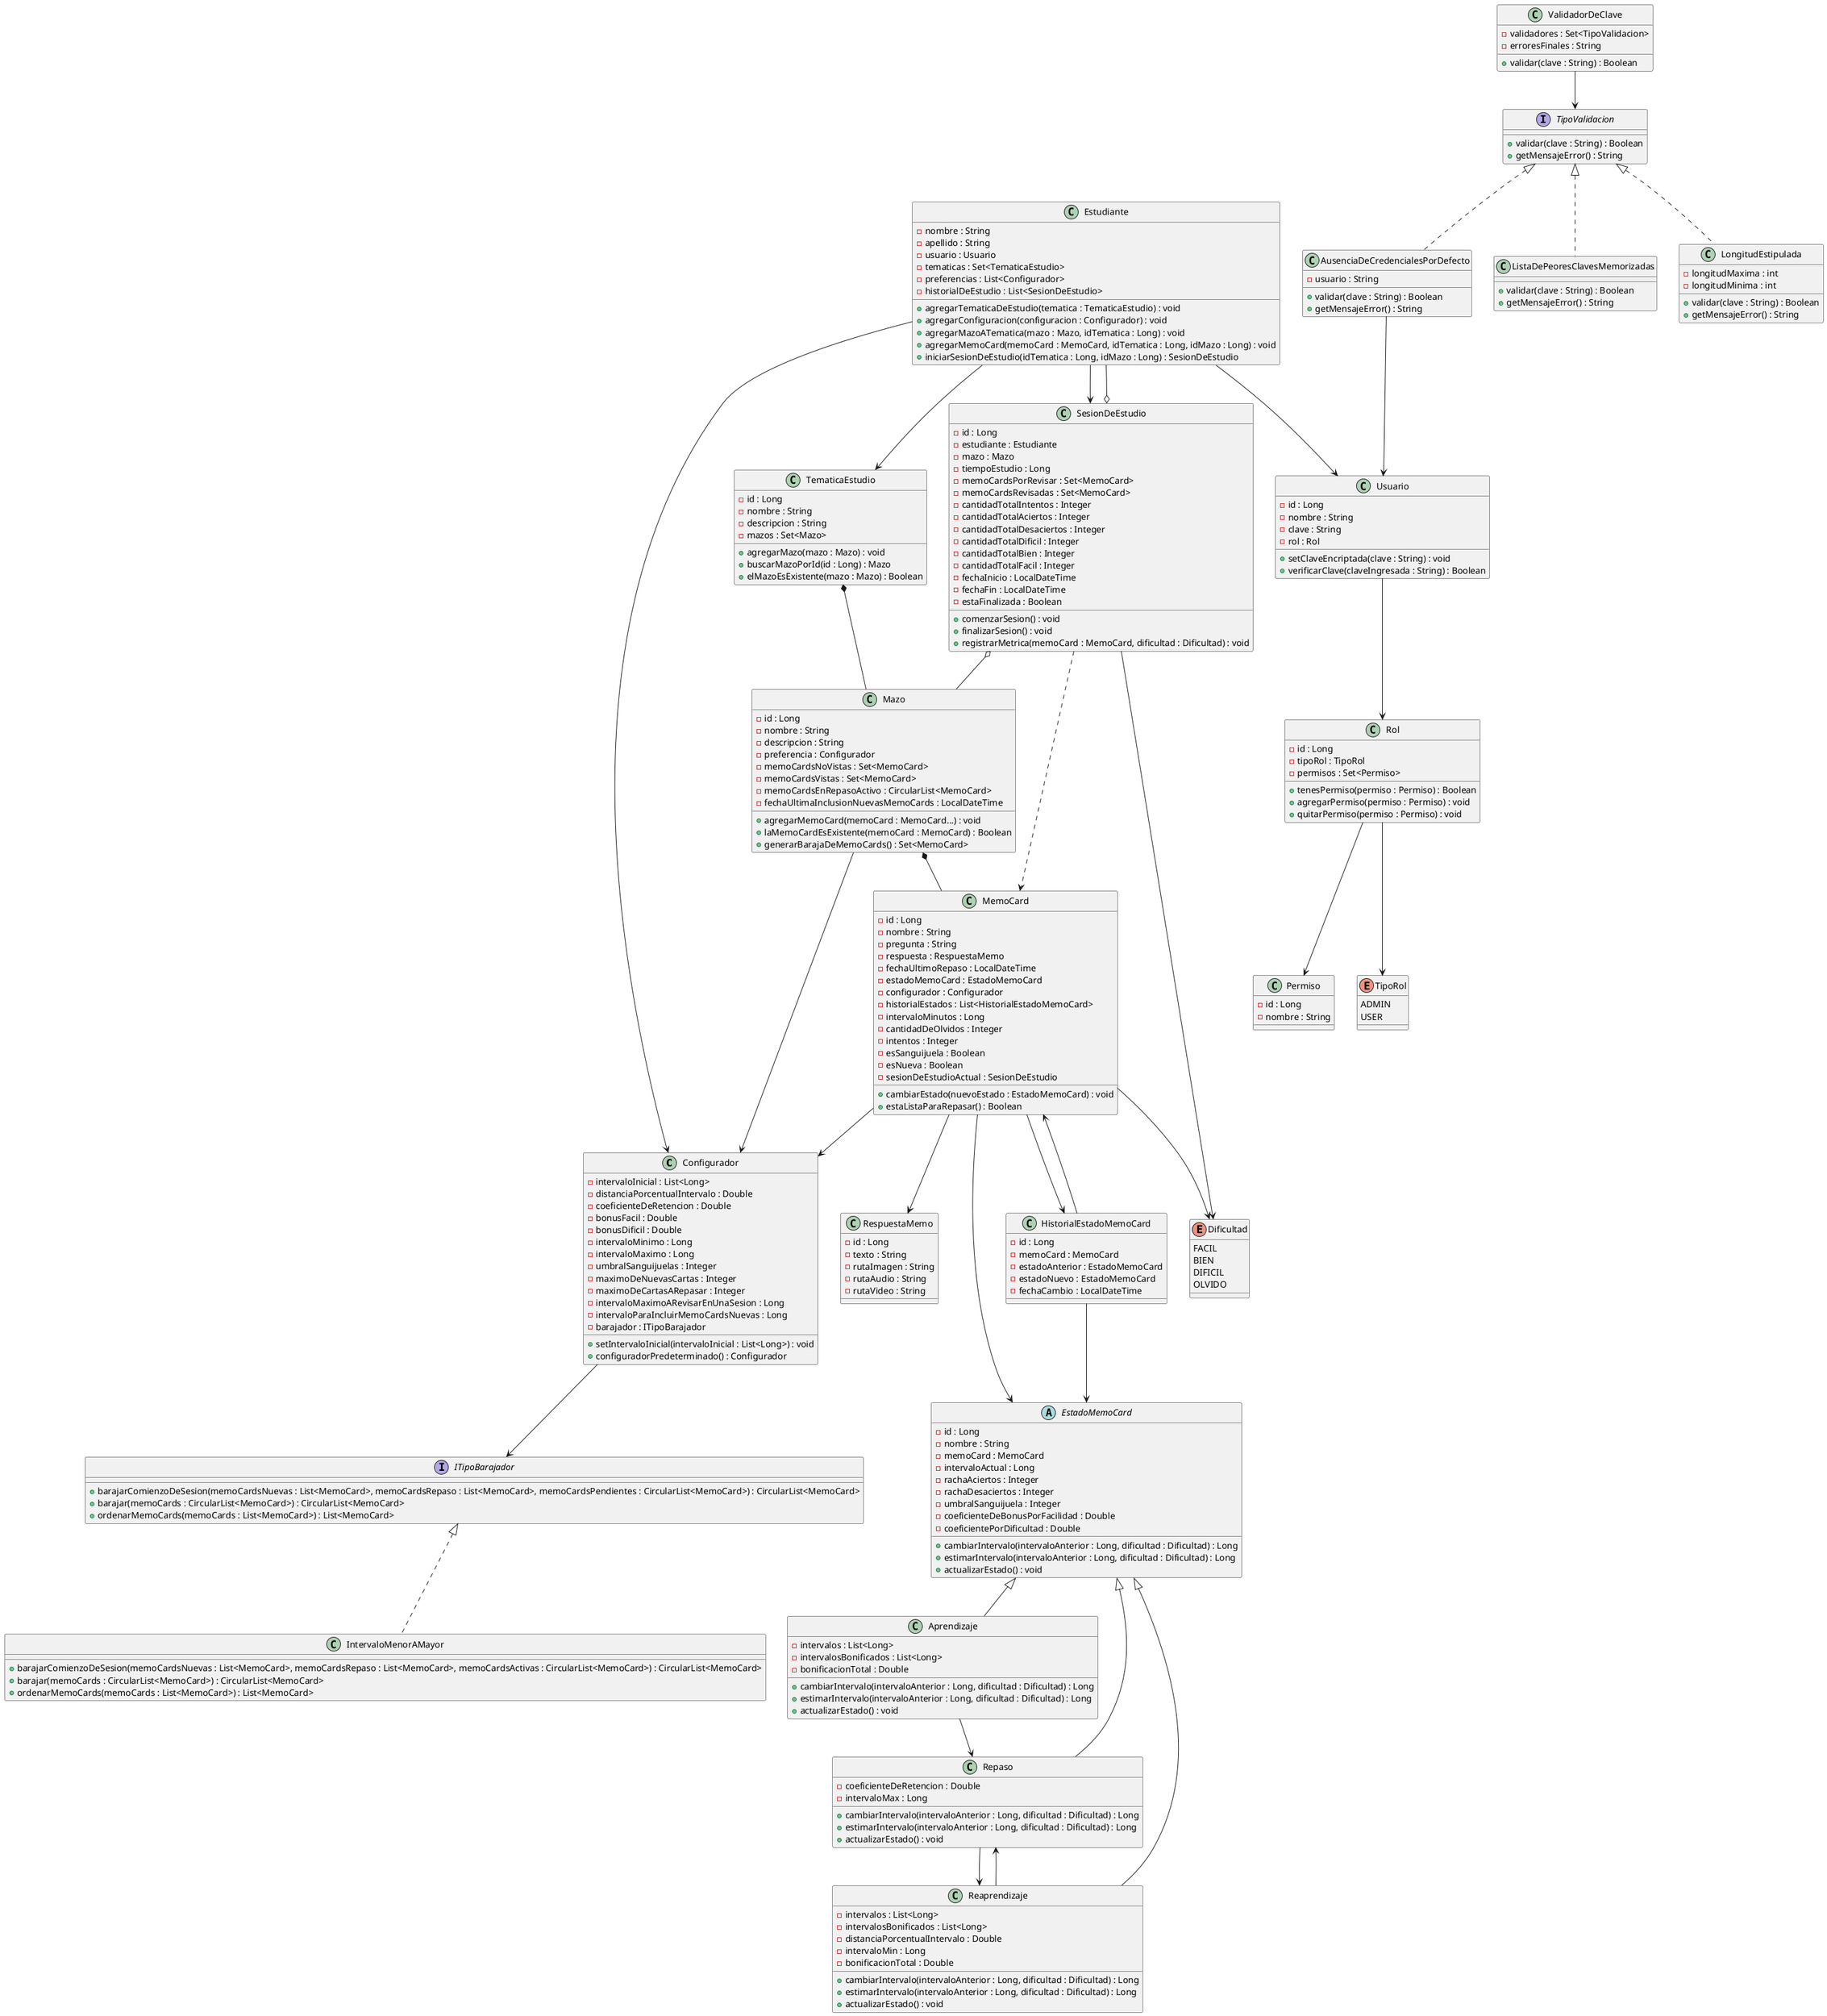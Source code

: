 @startuml

class Configurador {
    - intervaloInicial : List<Long>
    - distanciaPorcentualIntervalo : Double
    - coeficienteDeRetencion : Double
    - bonusFacil : Double
    - bonusDificil : Double
    - intervaloMinimo : Long
    - intervaloMaximo : Long
    - umbralSanguijuelas : Integer
    - maximoDeNuevasCartas : Integer
    - maximoDeCartasARepasar : Integer
    - intervaloMaximoARevisarEnUnaSesion : Long
    - intervaloParaIncluirMemoCardsNuevas : Long
    - barajador : ITipoBarajador

    + setIntervaloInicial(intervaloInicial : List<Long>) : void
    + configuradorPredeterminado() : Configurador
}

class Estudiante {
    - nombre : String
    - apellido : String
    - usuario : Usuario
    - tematicas : Set<TematicaEstudio>
    - preferencias : List<Configurador>
    - historialDeEstudio : List<SesionDeEstudio>

    + agregarTematicaDeEstudio(tematica : TematicaEstudio) : void
    + agregarConfiguracion(configuracion : Configurador) : void
    + agregarMazoATematica(mazo : Mazo, idTematica : Long) : void
    + agregarMemoCard(memoCard : MemoCard, idTematica : Long, idMazo : Long) : void
    + iniciarSesionDeEstudio(idTematica : Long, idMazo : Long) : SesionDeEstudio
}

class Mazo {
    - id : Long
    - nombre : String
    - descripcion : String
    - preferencia : Configurador
    - memoCardsNoVistas : Set<MemoCard>
    - memoCardsVistas : Set<MemoCard>
    - memoCardsEnRepasoActivo : CircularList<MemoCard>
    - fechaUltimaInclusionNuevasMemoCards : LocalDateTime

    + agregarMemoCard(memoCard : MemoCard...) : void
    + laMemoCardEsExistente(memoCard : MemoCard) : Boolean
    + generarBarajaDeMemoCards() : Set<MemoCard>
}

class SesionDeEstudio {
    - id : Long
    - estudiante : Estudiante
    - mazo : Mazo
    - tiempoEstudio : Long
    - memoCardsPorRevisar : Set<MemoCard>
    - memoCardsRevisadas : Set<MemoCard>
    - cantidadTotalIntentos : Integer
    - cantidadTotalAciertos : Integer
    - cantidadTotalDesaciertos : Integer
    - cantidadTotalDificil : Integer
    - cantidadTotalBien : Integer
    - cantidadTotalFacil : Integer
    - fechaInicio : LocalDateTime
    - fechaFin : LocalDateTime
    - estaFinalizada : Boolean

    + comenzarSesion() : void
    + finalizarSesion() : void
    + registrarMetrica(memoCard : MemoCard, dificultad : Dificultad) : void
}

class TematicaEstudio {
    - id : Long
    - nombre : String
    - descripcion : String
    - mazos : Set<Mazo>

    + agregarMazo(mazo : Mazo) : void
    + buscarMazoPorId(id : Long) : Mazo
    + elMazoEsExistente(mazo : Mazo) : Boolean
}

class MemoCard {
    - id : Long
    - nombre : String
    - pregunta : String
    - respuesta : RespuestaMemo
    - fechaUltimoRepaso : LocalDateTime
    - estadoMemoCard : EstadoMemoCard
    - configurador : Configurador
    - historialEstados : List<HistorialEstadoMemoCard>
    - intervaloMinutos : Long
    - cantidadDeOlvidos : Integer
    - intentos : Integer
    - esSanguijuela : Boolean
    - esNueva : Boolean
    - sesionDeEstudioActual : SesionDeEstudio

    + cambiarEstado(nuevoEstado : EstadoMemoCard) : void
    + estaListaParaRepasar() : Boolean
}

class RespuestaMemo {
    - id : Long
    - texto : String
    - rutaImagen : String
    - rutaAudio : String
    - rutaVideo : String
}

enum Dificultad {
    FACIL
    BIEN
    DIFICIL
    OLVIDO
}

abstract class EstadoMemoCard {
    - id : Long
    - nombre : String
    - memoCard : MemoCard
    - intervaloActual : Long
    - rachaAciertos : Integer
    - rachaDesaciertos : Integer
    - umbralSanguijuela : Integer
    - coeficienteDeBonusPorFacilidad : Double
    - coeficientePorDificultad : Double

    + cambiarIntervalo(intervaloAnterior : Long, dificultad : Dificultad) : Long
    + estimarIntervalo(intervaloAnterior : Long, dificultad : Dificultad) : Long
    + actualizarEstado() : void
}

class Aprendizaje extends EstadoMemoCard {
    - intervalos : List<Long>
    - intervalosBonificados : List<Long>
    - bonificacionTotal : Double

    + cambiarIntervalo(intervaloAnterior : Long, dificultad : Dificultad) : Long
    + estimarIntervalo(intervaloAnterior : Long, dificultad : Dificultad) : Long
    + actualizarEstado() : void
}

class Reaprendizaje extends EstadoMemoCard {
    - intervalos : List<Long>
    - intervalosBonificados : List<Long>
    - distanciaPorcentualIntervalo : Double
    - intervaloMin : Long
    - bonificacionTotal : Double

    + cambiarIntervalo(intervaloAnterior : Long, dificultad : Dificultad) : Long
    + estimarIntervalo(intervaloAnterior : Long, dificultad : Dificultad) : Long
    + actualizarEstado() : void
}

class Repaso extends EstadoMemoCard {
    - coeficienteDeRetencion : Double
    - intervaloMax : Long

    + cambiarIntervalo(intervaloAnterior : Long, dificultad : Dificultad) : Long
    + estimarIntervalo(intervaloAnterior : Long, dificultad : Dificultad) : Long
    + actualizarEstado() : void
}

class HistorialEstadoMemoCard {
    - id : Long
    - memoCard : MemoCard
    - estadoAnterior : EstadoMemoCard
    - estadoNuevo : EstadoMemoCard
    - fechaCambio : LocalDateTime
}

interface ITipoBarajador {
    + barajarComienzoDeSesion(memoCardsNuevas : List<MemoCard>, memoCardsRepaso : List<MemoCard>, memoCardsPendientes : CircularList<MemoCard>) : CircularList<MemoCard>
    + barajar(memoCards : CircularList<MemoCard>) : CircularList<MemoCard>
    + ordenarMemoCards(memoCards : List<MemoCard>) : List<MemoCard>
}

class IntervaloMenorAMayor implements ITipoBarajador {
    + barajarComienzoDeSesion(memoCardsNuevas : List<MemoCard>, memoCardsRepaso : List<MemoCard>, memoCardsActivas : CircularList<MemoCard>) : CircularList<MemoCard>
    + barajar(memoCards : CircularList<MemoCard>) : CircularList<MemoCard>
    + ordenarMemoCards(memoCards : List<MemoCard>) : List<MemoCard>
}

class Usuario {
    - id : Long
    - nombre : String
    - clave : String
    - rol : Rol

    + setClaveEncriptada(clave : String) : void
    + verificarClave(claveIngresada : String) : Boolean
}

class Rol {
    - id : Long
    - tipoRol : TipoRol
    - permisos : Set<Permiso>

    + tenesPermiso(permiso : Permiso) : Boolean
    + agregarPermiso(permiso : Permiso) : void
    + quitarPermiso(permiso : Permiso) : void
}

class Permiso {
    - id : Long
    - nombre : String
}

enum TipoRol {
    ADMIN
    USER
}

interface TipoValidacion {
    + validar(clave : String) : Boolean
    + getMensajeError() : String
}

class AusenciaDeCredencialesPorDefecto implements TipoValidacion {
    - usuario : String

    + validar(clave : String) : Boolean
    + getMensajeError() : String
}

class ListaDePeoresClavesMemorizadas implements TipoValidacion {
    + validar(clave : String) : Boolean
    + getMensajeError() : String
}

class LongitudEstipulada implements TipoValidacion {
    - longitudMaxima : int
    - longitudMinima : int

    + validar(clave : String) : Boolean
    + getMensajeError() : String
}

class ValidadorDeClave {
    - validadores : Set<TipoValidacion>
    - erroresFinales : String

    + validar(clave : String) : Boolean
}


' Relaciones entre clases
Configurador --> ITipoBarajador
Estudiante --> Usuario
Estudiante --> TematicaEstudio
Estudiante --> Configurador
Estudiante --> SesionDeEstudio
TematicaEstudio *-- Mazo
Mazo *-- MemoCard
Mazo --> Configurador
SesionDeEstudio o-- Mazo
SesionDeEstudio ..> MemoCard
SesionDeEstudio o-- Estudiante
MemoCard --> EstadoMemoCard
MemoCard --> RespuestaMemo
MemoCard --> Configurador
MemoCard --> HistorialEstadoMemoCard
Aprendizaje --> Repaso
Reaprendizaje --> Repaso
Repaso --> Reaprendizaje
HistorialEstadoMemoCard --> MemoCard
HistorialEstadoMemoCard --> EstadoMemoCard
Usuario --> Rol
Rol --> Permiso
Rol --> TipoRol
ValidadorDeClave --> TipoValidacion
SesionDeEstudio --> Dificultad
MemoCard --> Dificultad
AusenciaDeCredencialesPorDefecto --> Usuario


@enduml
